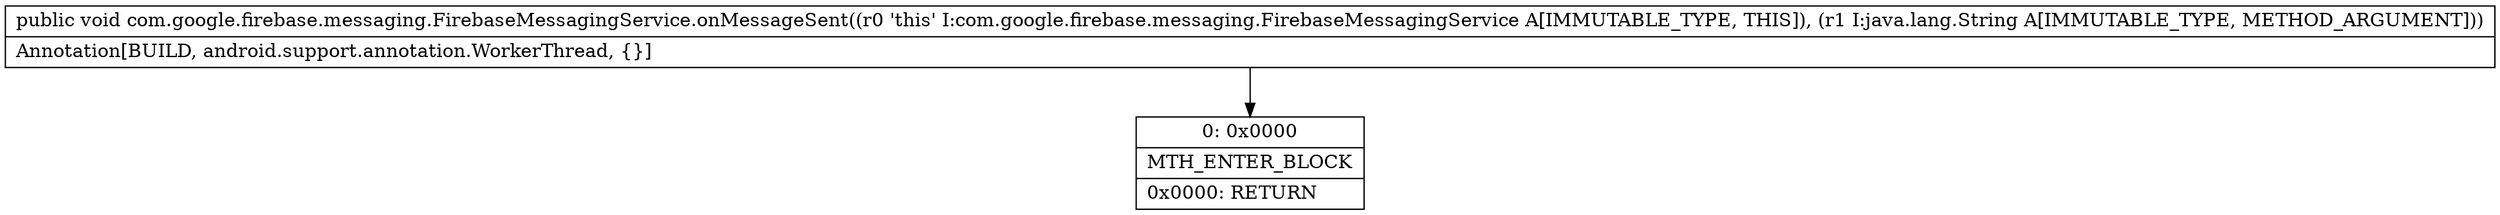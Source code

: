 digraph "CFG forcom.google.firebase.messaging.FirebaseMessagingService.onMessageSent(Ljava\/lang\/String;)V" {
Node_0 [shape=record,label="{0\:\ 0x0000|MTH_ENTER_BLOCK\l|0x0000: RETURN   \l}"];
MethodNode[shape=record,label="{public void com.google.firebase.messaging.FirebaseMessagingService.onMessageSent((r0 'this' I:com.google.firebase.messaging.FirebaseMessagingService A[IMMUTABLE_TYPE, THIS]), (r1 I:java.lang.String A[IMMUTABLE_TYPE, METHOD_ARGUMENT]))  | Annotation[BUILD, android.support.annotation.WorkerThread, \{\}]\l}"];
MethodNode -> Node_0;
}

